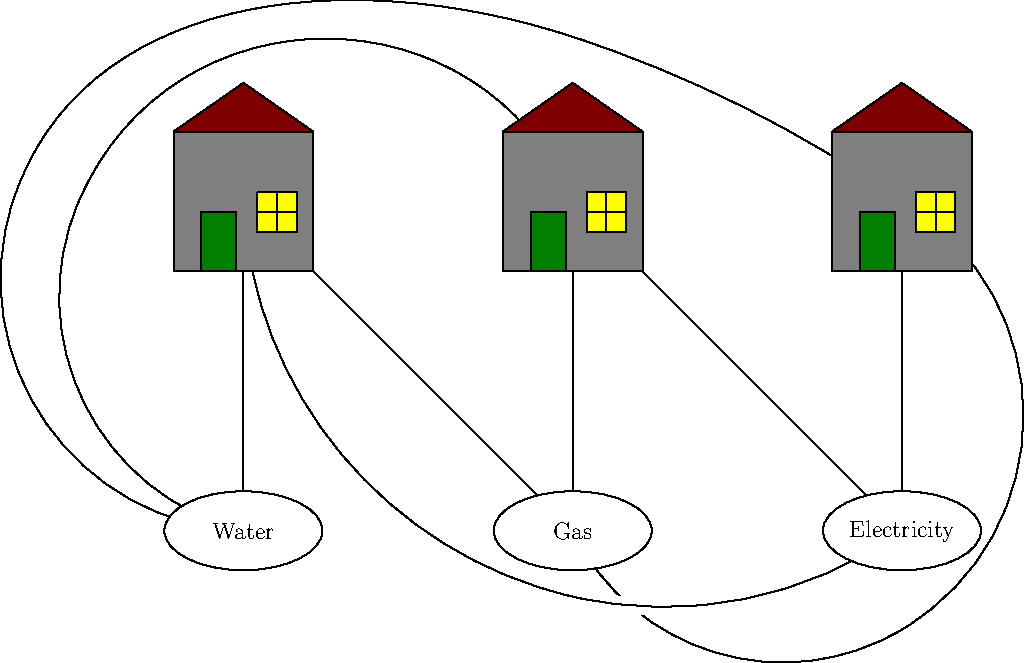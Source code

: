 /******************************************************************************
 *                                 LICENSE                                    *
 ******************************************************************************
 *  This file is part of Mathematics-and-Physics.                             *
 *                                                                            *
 *  Mathematics-and-Physics is free software: you can redistribute it and/or  *
 *  modify it under the terms of the GNU General Public License as published  *
 *  by the Free Software Foundation, either version 3 of the License, or      *
 *  (at your option) any later version.                                       *
 *                                                                            *
 *  Mathematics-and-Physics is distributed in the hope that it will be useful *
 *  but WITHOUT ANY WARRANTY; without even the implied warranty of            *
 *  MERCHANTABILITY or FITNESS FOR A PARTICULAR PURPOSE.  See the             *
 *  GNU General Public License for more details.                              *
 *                                                                            *
 *  You should have received a copy of the GNU General Public License         *
 *  along with Mathematics-and-Physics.  If not, see                          *
 *  <https://www.gnu.org/licenses/>.                                          *
 ******************************************************************************/

/*  Size of the figure.                                                       */
size(512);

/*  Coordinates for the vertices of the graph.                                */
pair[] A = {(-0.5, 1.0), (0.5, 1.0), (1.5, 1.0)};
pair[] B = {(-0.5, 0.0), (0.5, 0.0), (1.5, 0.0)};

/*  Size of the house and labels.                                             */
real radius = 0.3;

/*  Default fontsize for labels.                                              */
defaultpen(fontsize(12pt));

void draw_house(pair center, real size)
{
    pair V0 = center + scale(size)*expi(0.25*pi);
    pair V1 = center + scale(size)*expi(0.75*pi);
    pair V2 = center + scale(size)*expi(1.25*pi);
    pair V3 = center + scale(size)*expi(1.75*pi);

    pair roof = center + (0.0, 1.2*size);

    pair door0 = scale(0.2)*(V3 - V2) + V2;
    pair door1 = scale(0.45)*(V3 - V2) + V2;
    pair door2 = door1 + (0.0, 0.6*size);
    pair door3 = door0 + (0.0, 0.6*size);

    pair window0 = scale(0.6)*(V3-V2) + V2 + (0.0, 0.4*size);
    pair window1 = window0 + (0.0, 0.4*size);
    pair window2 = window1 + (0.4*size, 0.0);
    pair window3 = window0 + (0.4*size, 0.0);
    pair pane0 = window0 + (0.0, 0.2*size);
    pair pane1 = window3 + (0.0, 0.2*size);
    pair pane2 = window0 + (0.2*size, 0.0);
    pair pane3 = window1 + (0.2*size, 0.0);

    filldraw(V0 -- V1 -- V2 -- V3 -- cycle, gray, black);
    filldraw(V0 -- roof -- V1 -- cycle, brown, black);
    filldraw(door0 -- door1 -- door2 -- door3 -- cycle, deepgreen, black);
    filldraw(window0 -- window1 -- window2 -- window3 -- cycle, yellow, black);
    draw(pane0 -- pane1);
    draw(pane2 -- pane3);
}

draw(A[0] -- B[0]);
draw(A[0] -- B[1]);
draw(A[1] -- B[1]);
draw(A[1] -- B[2]);
draw(A[2] -- B[2]);

draw(B[0] .. (A[0] - (0.5, 0.0)) .. A[1]);
draw(B[0] .. (A[0] - (0.7, 0.0)) .. (A[1] + (0.0, 0.5)) .. A[2]);
draw(B[1] .. (B[2] - (0.0, 0.3)) .. A[2]);

draw(B[2] .. (B[1] - (0.0, 0.2)) .. A[0], white + linewidth(8pt));
draw(B[2] .. (B[1] - (0.0, 0.2)) .. A[0]);

draw_house(A[0], radius);
draw_house(A[1], radius);
draw_house(A[2], radius);

filldraw(ellipse(B[0], 0.8*radius, 0.4*radius), white, black);
filldraw(ellipse(B[1], 0.8*radius, 0.4*radius), white, black);
filldraw(ellipse(B[2], 0.8*radius, 0.4*radius), white, black);

label("Water", B[0], fontsize(12pt));
label("Gas", B[1], fontsize(12pt));
label("Electricity", B[2], fontsize(12pt));
